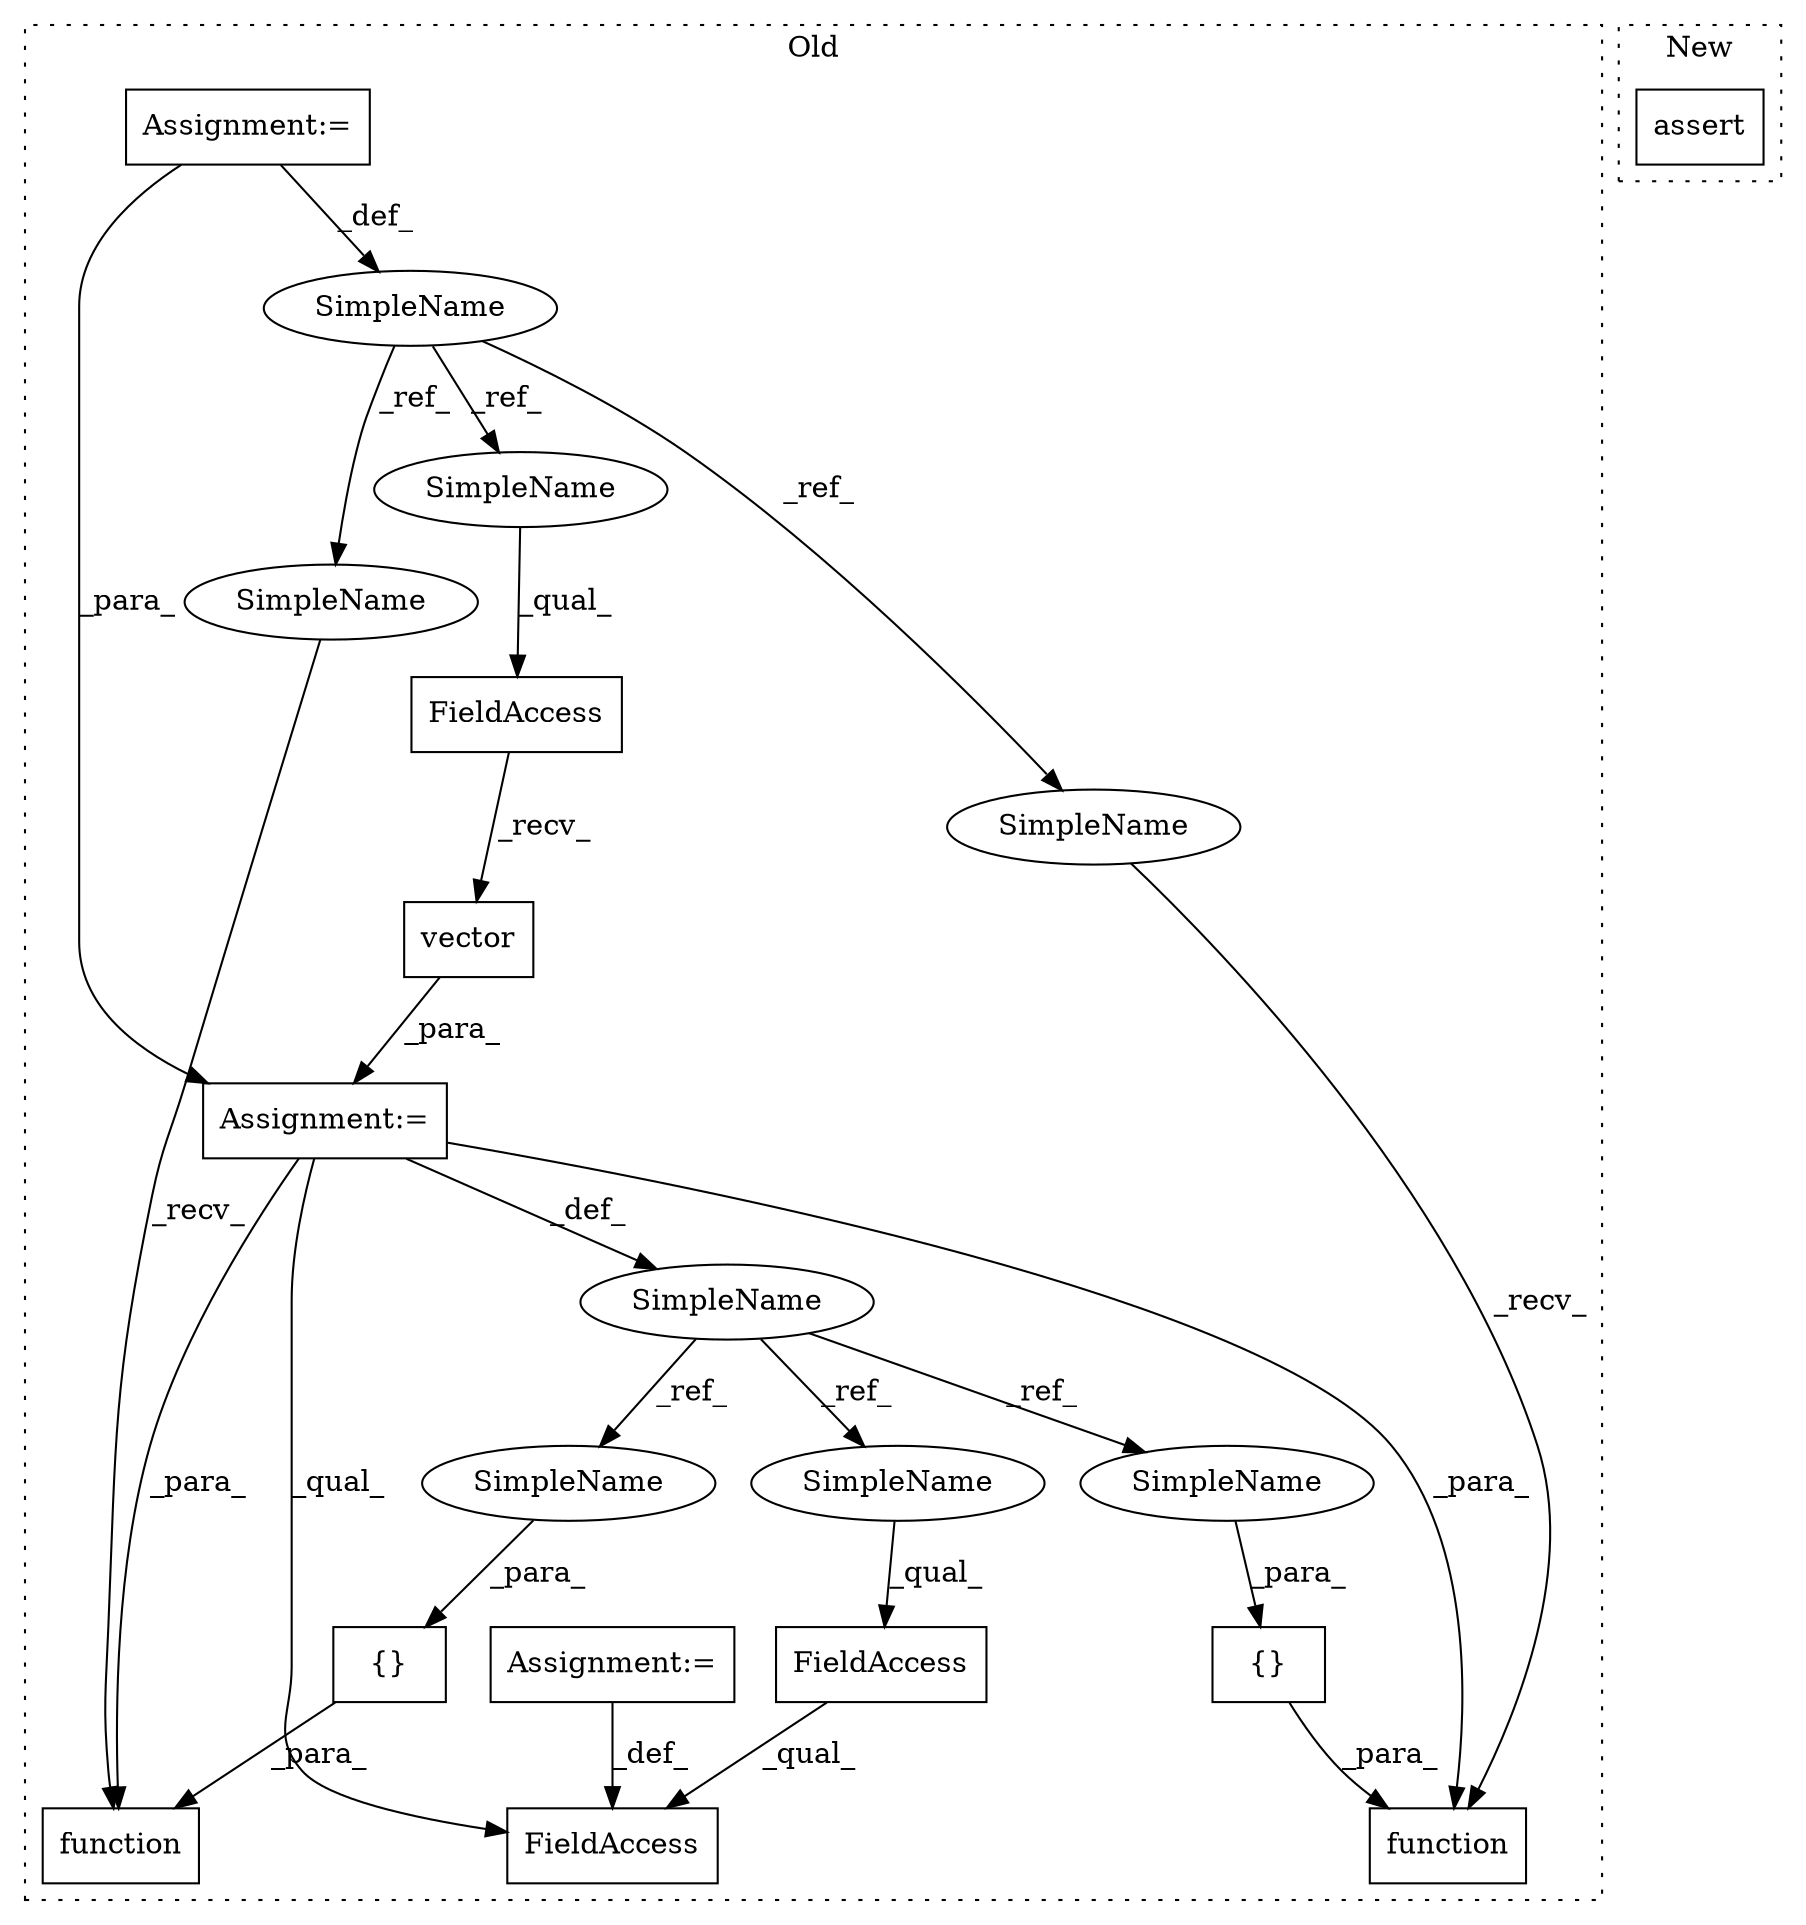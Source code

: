 digraph G {
subgraph cluster0 {
1 [label="vector" a="32" s="1011" l="8" shape="box"];
3 [label="FieldAccess" a="22" s="997" l="13" shape="box"];
4 [label="Assignment:=" a="7" s="996" l="1" shape="box"];
5 [label="{}" a="4" s="1135,1137" l="1,1" shape="box"];
6 [label="SimpleName" a="42" s="995" l="1" shape="ellipse"];
7 [label="FieldAccess" a="22" s="1025" l="5" shape="box"];
8 [label="{}" a="4" s="1287,1289" l="1,1" shape="box"];
9 [label="FieldAccess" a="22" s="1025" l="16" shape="box"];
10 [label="function" a="32" s="1269,1306" l="9,1" shape="box"];
11 [label="SimpleName" a="42" s="899" l="6" shape="ellipse"];
12 [label="function" a="32" s="1117,1154" l="9,1" shape="box"];
13 [label="Assignment:=" a="7" s="899" l="6" shape="box"];
14 [label="Assignment:=" a="7" s="1041" l="1" shape="box"];
15 [label="SimpleName" a="42" s="997" l="6" shape="ellipse"];
16 [label="SimpleName" a="42" s="1262" l="6" shape="ellipse"];
17 [label="SimpleName" a="42" s="1110" l="6" shape="ellipse"];
18 [label="SimpleName" a="42" s="1288" l="1" shape="ellipse"];
19 [label="SimpleName" a="42" s="1136" l="1" shape="ellipse"];
20 [label="SimpleName" a="42" s="1025" l="1" shape="ellipse"];
label = "Old";
style="dotted";
}
subgraph cluster1 {
2 [label="assert" a="32" s="1224,1249" l="16,1" shape="box"];
label = "New";
style="dotted";
}
1 -> 4 [label="_para_"];
3 -> 1 [label="_recv_"];
4 -> 10 [label="_para_"];
4 -> 6 [label="_def_"];
4 -> 9 [label="_qual_"];
4 -> 12 [label="_para_"];
5 -> 12 [label="_para_"];
6 -> 19 [label="_ref_"];
6 -> 20 [label="_ref_"];
6 -> 18 [label="_ref_"];
7 -> 9 [label="_qual_"];
8 -> 10 [label="_para_"];
11 -> 16 [label="_ref_"];
11 -> 15 [label="_ref_"];
11 -> 17 [label="_ref_"];
13 -> 4 [label="_para_"];
13 -> 11 [label="_def_"];
14 -> 9 [label="_def_"];
15 -> 3 [label="_qual_"];
16 -> 10 [label="_recv_"];
17 -> 12 [label="_recv_"];
18 -> 8 [label="_para_"];
19 -> 5 [label="_para_"];
20 -> 7 [label="_qual_"];
}
